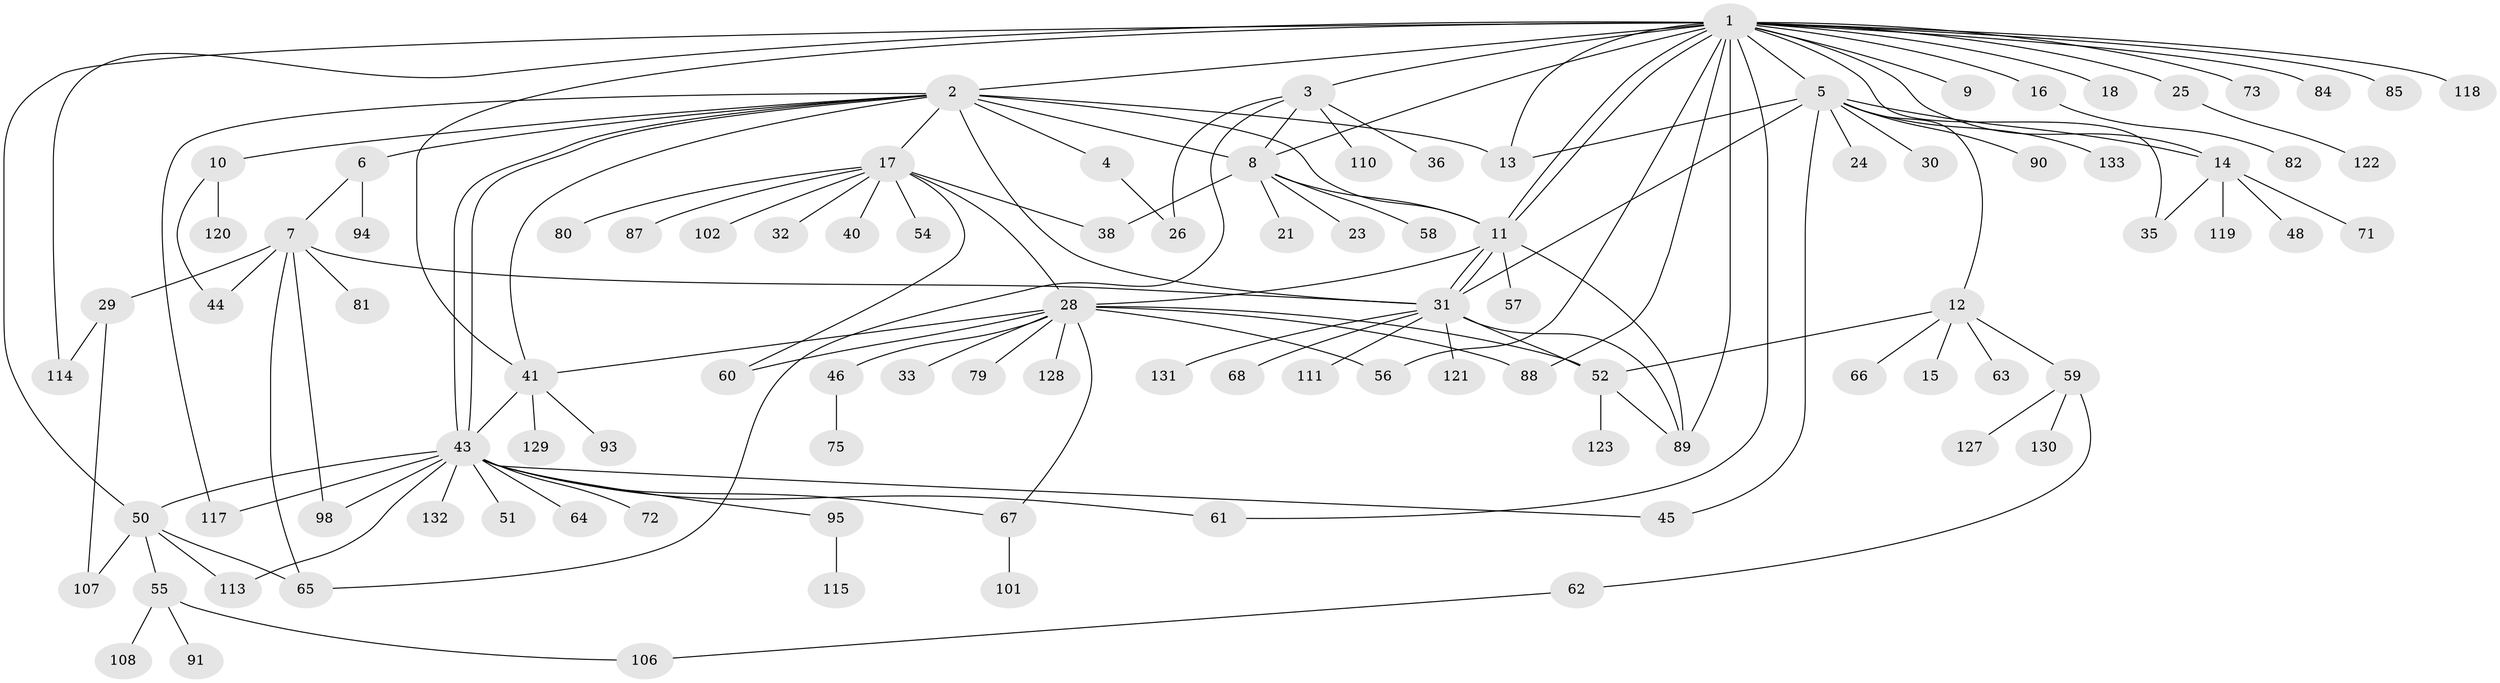 // original degree distribution, {24: 0.007518796992481203, 15: 0.007518796992481203, 7: 0.022556390977443608, 2: 0.22556390977443608, 11: 0.007518796992481203, 3: 0.10526315789473684, 5: 0.022556390977443608, 1: 0.49624060150375937, 4: 0.03759398496240601, 10: 0.015037593984962405, 6: 0.03759398496240601, 12: 0.007518796992481203, 14: 0.007518796992481203}
// Generated by graph-tools (version 1.1) at 2025/41/03/06/25 10:41:52]
// undirected, 100 vertices, 140 edges
graph export_dot {
graph [start="1"]
  node [color=gray90,style=filled];
  1 [super="+19"];
  2 [super="+34"];
  3 [super="+109"];
  4;
  5 [super="+105"];
  6;
  7 [super="+22"];
  8 [super="+39"];
  9;
  10 [super="+74"];
  11 [super="+49"];
  12 [super="+20"];
  13;
  14 [super="+42"];
  15;
  16 [super="+116"];
  17 [super="+27"];
  18;
  21;
  23;
  24;
  25 [super="+47"];
  26 [super="+83"];
  28 [super="+37"];
  29 [super="+100"];
  30;
  31 [super="+53"];
  32;
  33 [super="+126"];
  35 [super="+104"];
  36;
  38;
  40;
  41 [super="+112"];
  43 [super="+77"];
  44 [super="+86"];
  45;
  46 [super="+97"];
  48;
  50 [super="+96"];
  51;
  52 [super="+103"];
  54;
  55 [super="+70"];
  56 [super="+76"];
  57 [super="+78"];
  58;
  59 [super="+69"];
  60;
  61;
  62;
  63;
  64;
  65;
  66;
  67;
  68;
  71;
  72;
  73;
  75;
  79 [super="+92"];
  80;
  81;
  82 [super="+99"];
  84;
  85;
  87;
  88;
  89 [super="+124"];
  90;
  91;
  93;
  94;
  95;
  98;
  101;
  102;
  106;
  107;
  108;
  110;
  111;
  113;
  114 [super="+125"];
  115;
  117;
  118;
  119;
  120;
  121;
  122;
  123;
  127;
  128;
  129;
  130;
  131;
  132;
  133;
  1 -- 2;
  1 -- 3;
  1 -- 5;
  1 -- 9;
  1 -- 11;
  1 -- 11;
  1 -- 13 [weight=2];
  1 -- 14;
  1 -- 16;
  1 -- 18;
  1 -- 35;
  1 -- 41;
  1 -- 56;
  1 -- 61;
  1 -- 73;
  1 -- 84;
  1 -- 85;
  1 -- 88;
  1 -- 114;
  1 -- 118;
  1 -- 8;
  1 -- 25;
  1 -- 50;
  1 -- 89;
  2 -- 4;
  2 -- 6;
  2 -- 8;
  2 -- 10;
  2 -- 11 [weight=2];
  2 -- 13;
  2 -- 17;
  2 -- 31;
  2 -- 43;
  2 -- 43;
  2 -- 117;
  2 -- 41;
  3 -- 26;
  3 -- 36;
  3 -- 65;
  3 -- 110;
  3 -- 8;
  4 -- 26;
  5 -- 12;
  5 -- 13;
  5 -- 14;
  5 -- 24;
  5 -- 30;
  5 -- 31;
  5 -- 45;
  5 -- 90;
  5 -- 133;
  6 -- 7;
  6 -- 94;
  7 -- 29;
  7 -- 31;
  7 -- 44;
  7 -- 65;
  7 -- 81;
  7 -- 98;
  8 -- 11;
  8 -- 21;
  8 -- 23;
  8 -- 38;
  8 -- 58;
  10 -- 44;
  10 -- 120;
  11 -- 28;
  11 -- 31;
  11 -- 31;
  11 -- 57;
  11 -- 89;
  12 -- 15;
  12 -- 52;
  12 -- 59;
  12 -- 63;
  12 -- 66;
  14 -- 48;
  14 -- 71;
  14 -- 119;
  14 -- 35;
  16 -- 82;
  17 -- 32;
  17 -- 40;
  17 -- 54;
  17 -- 80;
  17 -- 102;
  17 -- 38;
  17 -- 87;
  17 -- 60;
  17 -- 28;
  25 -- 122;
  28 -- 33;
  28 -- 46;
  28 -- 56;
  28 -- 67;
  28 -- 79;
  28 -- 88;
  28 -- 128;
  28 -- 41;
  28 -- 52;
  28 -- 60;
  29 -- 107;
  29 -- 114;
  31 -- 52;
  31 -- 68;
  31 -- 111;
  31 -- 121;
  31 -- 131;
  31 -- 89;
  41 -- 43;
  41 -- 93;
  41 -- 129;
  43 -- 50;
  43 -- 51;
  43 -- 61;
  43 -- 64;
  43 -- 67;
  43 -- 72;
  43 -- 95;
  43 -- 98;
  43 -- 113;
  43 -- 117;
  43 -- 132;
  43 -- 45;
  46 -- 75;
  50 -- 55;
  50 -- 65;
  50 -- 107;
  50 -- 113;
  52 -- 89;
  52 -- 123;
  55 -- 91;
  55 -- 106;
  55 -- 108;
  59 -- 62;
  59 -- 127;
  59 -- 130;
  62 -- 106;
  67 -- 101;
  95 -- 115;
}
